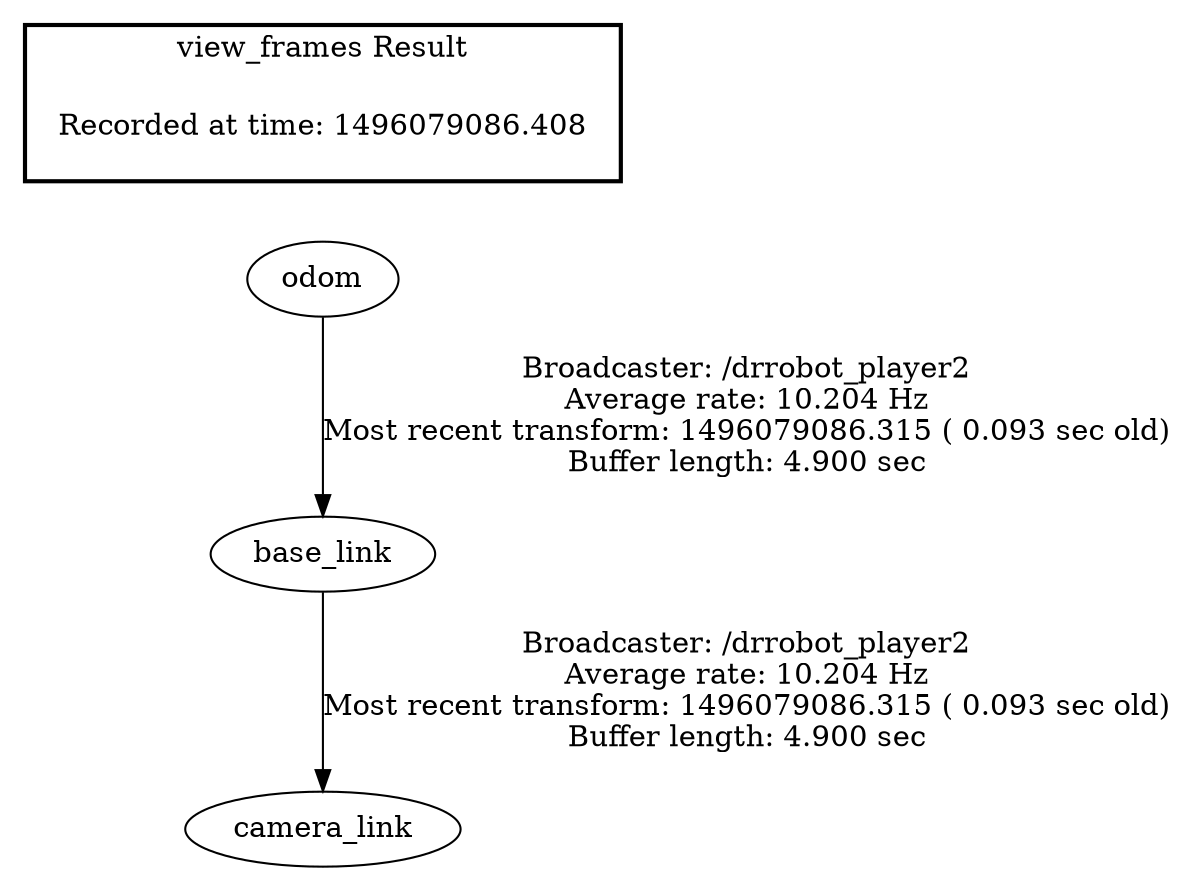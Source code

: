 digraph G {
"odom" -> "base_link"[label="Broadcaster: /drrobot_player2\nAverage rate: 10.204 Hz\nMost recent transform: 1496079086.315 ( 0.093 sec old)\nBuffer length: 4.900 sec\n"];
"base_link" -> "camera_link"[label="Broadcaster: /drrobot_player2\nAverage rate: 10.204 Hz\nMost recent transform: 1496079086.315 ( 0.093 sec old)\nBuffer length: 4.900 sec\n"];
edge [style=invis];
 subgraph cluster_legend { style=bold; color=black; label ="view_frames Result";
"Recorded at time: 1496079086.408"[ shape=plaintext ] ;
 }->"odom";
}